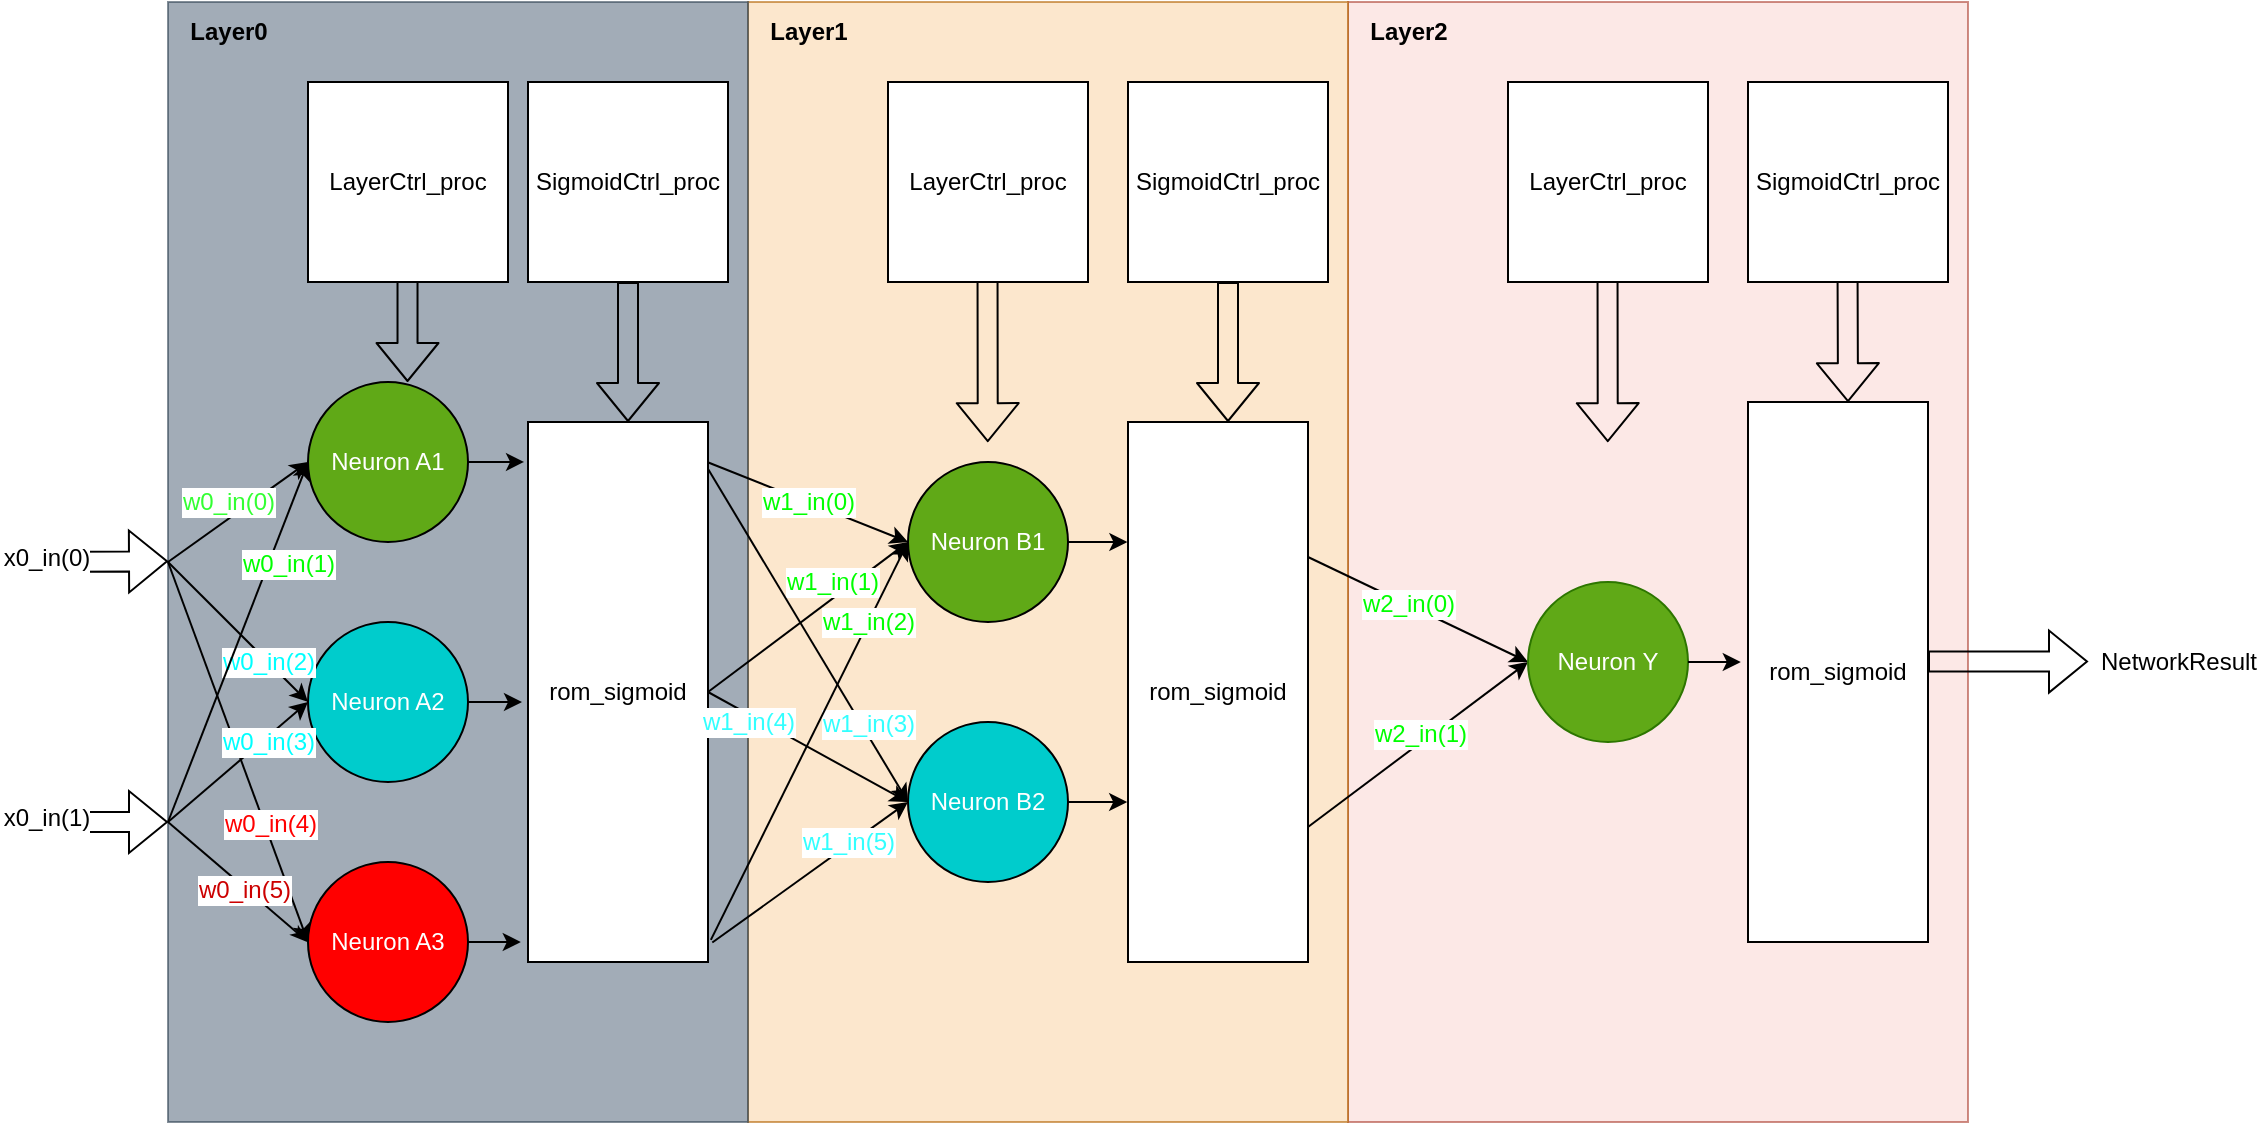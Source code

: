 <mxfile version="22.0.3" type="device" pages="2">
  <diagram id="kVEl0o6V9vzlHMaTCjzf" name="Neural_Network_scheme">
    <mxGraphModel dx="1621" dy="2273" grid="1" gridSize="10" guides="1" tooltips="1" connect="1" arrows="1" fold="1" page="1" pageScale="1" pageWidth="850" pageHeight="1100" math="0" shadow="0">
      <root>
        <mxCell id="0" />
        <mxCell id="1" parent="0" />
        <mxCell id="SYQy1KJUXBrkszPhO71--110" value="" style="rounded=0;whiteSpace=wrap;html=1;direction=south;fillColor=#fad9d5;strokeColor=#ae4132;opacity=60;" vertex="1" parent="1">
          <mxGeometry x="810" y="-10" width="310" height="560" as="geometry" />
        </mxCell>
        <mxCell id="SYQy1KJUXBrkszPhO71--87" value="" style="rounded=0;whiteSpace=wrap;html=1;direction=south;fillColor=#fad7ac;strokeColor=#b46504;opacity=60;" vertex="1" parent="1">
          <mxGeometry x="510" y="-10" width="300" height="560" as="geometry" />
        </mxCell>
        <mxCell id="SYQy1KJUXBrkszPhO71--120" value="" style="shape=flexArrow;endArrow=classic;html=1;fontSize=12;exitX=0.5;exitY=1;exitDx=0;exitDy=0;" edge="1" parent="1">
          <mxGeometry width="50" height="50" relative="1" as="geometry">
            <mxPoint x="1059.76" y="120.0" as="sourcePoint" />
            <mxPoint x="1060" y="190.08" as="targetPoint" />
          </mxGeometry>
        </mxCell>
        <mxCell id="55" value="" style="rounded=0;whiteSpace=wrap;html=1;direction=south;fillColor=#647687;fontColor=#ffffff;strokeColor=#314354;opacity=60;" parent="1" vertex="1">
          <mxGeometry x="220" y="-10" width="290" height="560" as="geometry" />
        </mxCell>
        <mxCell id="2" value="Neuron A1" style="ellipse;whiteSpace=wrap;html=1;aspect=fixed;fillColor=#60a917;fontColor=#ffffff;strokeColor=#000000;" parent="1" vertex="1">
          <mxGeometry x="290" y="180" width="80" height="80" as="geometry" />
        </mxCell>
        <mxCell id="3" value="Neuron A2" style="ellipse;whiteSpace=wrap;html=1;aspect=fixed;fillColor=#00CCCC;fontColor=#ffffff;strokeColor=#000000;" parent="1" vertex="1">
          <mxGeometry x="290" y="300" width="80" height="80" as="geometry" />
        </mxCell>
        <mxCell id="4" value="Neuron A3" style="ellipse;whiteSpace=wrap;html=1;aspect=fixed;fillColor=#FF0000;fontColor=#ffffff;strokeColor=#000000;" parent="1" vertex="1">
          <mxGeometry x="290" y="420" width="80" height="80" as="geometry" />
        </mxCell>
        <mxCell id="10" value="" style="endArrow=classic;html=1;exitX=1;exitY=0.5;exitDx=0;exitDy=0;endFill=1;" parent="1" edge="1">
          <mxGeometry width="50" height="50" relative="1" as="geometry">
            <mxPoint x="220" y="270.0" as="sourcePoint" />
            <mxPoint x="290" y="220" as="targetPoint" />
          </mxGeometry>
        </mxCell>
        <mxCell id="27" value="&lt;font color=&quot;#33ff33&quot;&gt;w0_in(0)&lt;/font&gt;" style="edgeLabel;html=1;align=center;verticalAlign=middle;resizable=0;points=[];fontSize=12;" parent="10" vertex="1" connectable="0">
          <mxGeometry x="-0.401" relative="1" as="geometry">
            <mxPoint x="9" y="-15" as="offset" />
          </mxGeometry>
        </mxCell>
        <mxCell id="11" value="" style="endArrow=classic;html=1;entryX=0;entryY=0.5;entryDx=0;entryDy=0;endFill=1;" parent="1" target="3" edge="1">
          <mxGeometry width="50" height="50" relative="1" as="geometry">
            <mxPoint x="220" y="270" as="sourcePoint" />
            <mxPoint x="300" y="230" as="targetPoint" />
          </mxGeometry>
        </mxCell>
        <mxCell id="29" value="&lt;font color=&quot;#00ffff&quot;&gt;w0_in(2)&lt;/font&gt;" style="edgeLabel;html=1;align=center;verticalAlign=middle;resizable=0;points=[];fontSize=12;" parent="11" vertex="1" connectable="0">
          <mxGeometry x="0.23" relative="1" as="geometry">
            <mxPoint x="7" y="7" as="offset" />
          </mxGeometry>
        </mxCell>
        <mxCell id="12" value="" style="endArrow=classic;html=1;entryX=0;entryY=0.5;entryDx=0;entryDy=0;exitX=1;exitY=0.5;exitDx=0;exitDy=0;endFill=1;" parent="1" target="4" edge="1">
          <mxGeometry width="50" height="50" relative="1" as="geometry">
            <mxPoint x="220" y="270.0" as="sourcePoint" />
            <mxPoint x="290" y="370" as="targetPoint" />
          </mxGeometry>
        </mxCell>
        <mxCell id="31" value="&lt;font color=&quot;#ff0000&quot;&gt;w0_in(4)&lt;/font&gt;" style="edgeLabel;html=1;align=center;verticalAlign=middle;resizable=0;points=[];fontSize=12;" parent="12" vertex="1" connectable="0">
          <mxGeometry x="-0.127" y="2" relative="1" as="geometry">
            <mxPoint x="18" y="48" as="offset" />
          </mxGeometry>
        </mxCell>
        <mxCell id="13" value="" style="endArrow=classicThin;html=1;endFill=1;entryX=0;entryY=0.5;entryDx=0;entryDy=0;" parent="1" target="4" edge="1">
          <mxGeometry width="50" height="50" relative="1" as="geometry">
            <mxPoint x="220" y="400" as="sourcePoint" />
            <mxPoint x="210" y="460" as="targetPoint" />
          </mxGeometry>
        </mxCell>
        <mxCell id="32" value="&lt;font color=&quot;#cc0000&quot;&gt;w0_in(5)&lt;/font&gt;" style="edgeLabel;html=1;align=center;verticalAlign=middle;resizable=0;points=[];fontSize=12;" parent="13" vertex="1" connectable="0">
          <mxGeometry x="0.078" y="1" relative="1" as="geometry">
            <mxPoint y="2" as="offset" />
          </mxGeometry>
        </mxCell>
        <mxCell id="14" value="" style="endArrow=classic;html=1;entryX=0;entryY=0.5;entryDx=0;entryDy=0;endFill=1;" parent="1" target="3" edge="1">
          <mxGeometry width="50" height="50" relative="1" as="geometry">
            <mxPoint x="220" y="400" as="sourcePoint" />
            <mxPoint x="220" y="400" as="targetPoint" />
          </mxGeometry>
        </mxCell>
        <mxCell id="30" value="&lt;font color=&quot;#00ffff&quot;&gt;w0_in(3)&lt;/font&gt;" style="edgeLabel;html=1;align=center;verticalAlign=middle;resizable=0;points=[];fontSize=12;" parent="14" vertex="1" connectable="0">
          <mxGeometry x="0.299" y="-1" relative="1" as="geometry">
            <mxPoint x="4" y="-2" as="offset" />
          </mxGeometry>
        </mxCell>
        <mxCell id="15" value="" style="endArrow=classic;html=1;entryX=0;entryY=0.5;entryDx=0;entryDy=0;endFill=1;exitX=1;exitY=0.5;exitDx=0;exitDy=0;" parent="1" target="2" edge="1">
          <mxGeometry width="50" height="50" relative="1" as="geometry">
            <mxPoint x="220" y="400" as="sourcePoint" />
            <mxPoint x="220" y="408" as="targetPoint" />
          </mxGeometry>
        </mxCell>
        <mxCell id="28" value="&lt;font color=&quot;#00ff00&quot;&gt;w0_in(1)&lt;/font&gt;" style="edgeLabel;html=1;align=center;verticalAlign=middle;resizable=0;points=[];fontSize=12;" parent="15" vertex="1" connectable="0">
          <mxGeometry x="-0.296" y="1" relative="1" as="geometry">
            <mxPoint x="36" y="-66" as="offset" />
          </mxGeometry>
        </mxCell>
        <mxCell id="57" value="" style="shape=flexArrow;endArrow=classic;html=1;fontSize=12;exitX=0.5;exitY=1;exitDx=0;exitDy=0;" parent="1" edge="1">
          <mxGeometry width="50" height="50" relative="1" as="geometry">
            <mxPoint x="339.76" y="120" as="sourcePoint" />
            <mxPoint x="339.76" y="180" as="targetPoint" />
          </mxGeometry>
        </mxCell>
        <mxCell id="58" value="&lt;font color=&quot;#000000&quot;&gt;Layer0&lt;/font&gt;" style="text;html=1;align=center;verticalAlign=middle;resizable=0;points=[];autosize=1;strokeColor=none;fillColor=none;fontStyle=1" parent="1" vertex="1">
          <mxGeometry x="220" y="-10" width="60" height="30" as="geometry" />
        </mxCell>
        <mxCell id="SYQy1KJUXBrkszPhO71--103" style="rounded=0;orthogonalLoop=1;jettySize=auto;html=1;exitX=0.075;exitY=-0.002;exitDx=0;exitDy=0;entryX=0;entryY=0.5;entryDx=0;entryDy=0;exitPerimeter=0;" edge="1" parent="1" source="SYQy1KJUXBrkszPhO71--67" target="SYQy1KJUXBrkszPhO71--88">
          <mxGeometry relative="1" as="geometry" />
        </mxCell>
        <mxCell id="SYQy1KJUXBrkszPhO71--127" value="&lt;font color=&quot;#00ff00&quot;&gt;w1_in(0)&lt;/font&gt;" style="edgeLabel;html=1;align=center;verticalAlign=middle;resizable=0;points=[];fontSize=12;fontFamily=Helvetica;fontColor=default;" vertex="1" connectable="0" parent="SYQy1KJUXBrkszPhO71--103">
          <mxGeometry x="-0.016" relative="1" as="geometry">
            <mxPoint as="offset" />
          </mxGeometry>
        </mxCell>
        <mxCell id="SYQy1KJUXBrkszPhO71--106" style="rounded=0;orthogonalLoop=1;jettySize=auto;html=1;exitX=0.5;exitY=0;exitDx=0;exitDy=0;" edge="1" parent="1" source="SYQy1KJUXBrkszPhO71--67">
          <mxGeometry relative="1" as="geometry">
            <mxPoint x="590" y="260" as="targetPoint" />
          </mxGeometry>
        </mxCell>
        <mxCell id="SYQy1KJUXBrkszPhO71--131" value="&lt;font color=&quot;#00ff00&quot;&gt;w1_in(1)&lt;/font&gt;" style="edgeLabel;html=1;align=center;verticalAlign=middle;resizable=0;points=[];fontSize=12;fontFamily=Helvetica;fontColor=default;" vertex="1" connectable="0" parent="SYQy1KJUXBrkszPhO71--106">
          <mxGeometry x="0.258" y="1" relative="1" as="geometry">
            <mxPoint y="-7" as="offset" />
          </mxGeometry>
        </mxCell>
        <mxCell id="SYQy1KJUXBrkszPhO71--107" style="rounded=0;orthogonalLoop=1;jettySize=auto;html=1;exitX=0.5;exitY=0;exitDx=0;exitDy=0;entryX=0;entryY=0.5;entryDx=0;entryDy=0;" edge="1" parent="1" source="SYQy1KJUXBrkszPhO71--67" target="SYQy1KJUXBrkszPhO71--90">
          <mxGeometry relative="1" as="geometry" />
        </mxCell>
        <mxCell id="SYQy1KJUXBrkszPhO71--67" value="rom_sigmoid" style="rounded=0;whiteSpace=wrap;html=1;direction=south;" vertex="1" parent="1">
          <mxGeometry x="400" y="200" width="90" height="270" as="geometry" />
        </mxCell>
        <mxCell id="SYQy1KJUXBrkszPhO71--72" style="edgeStyle=orthogonalEdgeStyle;rounded=0;orthogonalLoop=1;jettySize=auto;html=1;exitX=1;exitY=0.5;exitDx=0;exitDy=0;entryX=0.074;entryY=1.022;entryDx=0;entryDy=0;entryPerimeter=0;" edge="1" parent="1" source="2" target="SYQy1KJUXBrkszPhO71--67">
          <mxGeometry relative="1" as="geometry" />
        </mxCell>
        <mxCell id="SYQy1KJUXBrkszPhO71--78" style="edgeStyle=orthogonalEdgeStyle;rounded=0;orthogonalLoop=1;jettySize=auto;html=1;exitX=1;exitY=0.5;exitDx=0;exitDy=0;entryX=0.517;entryY=1.033;entryDx=0;entryDy=0;entryPerimeter=0;" edge="1" parent="1" source="3" target="SYQy1KJUXBrkszPhO71--67">
          <mxGeometry relative="1" as="geometry" />
        </mxCell>
        <mxCell id="SYQy1KJUXBrkszPhO71--80" style="edgeStyle=orthogonalEdgeStyle;rounded=0;orthogonalLoop=1;jettySize=auto;html=1;exitX=1;exitY=0.5;exitDx=0;exitDy=0;entryX=0.964;entryY=1.04;entryDx=0;entryDy=0;entryPerimeter=0;" edge="1" parent="1" source="4" target="SYQy1KJUXBrkszPhO71--67">
          <mxGeometry relative="1" as="geometry" />
        </mxCell>
        <mxCell id="SYQy1KJUXBrkszPhO71--82" value="SigmoidCtrl_proc" style="whiteSpace=wrap;html=1;aspect=fixed;fontSize=12;" vertex="1" parent="1">
          <mxGeometry x="400" y="30" width="100" height="100" as="geometry" />
        </mxCell>
        <mxCell id="SYQy1KJUXBrkszPhO71--83" value="" style="shape=flexArrow;endArrow=classic;html=1;fontSize=12;exitX=0.5;exitY=1;exitDx=0;exitDy=0;" edge="1" parent="1" source="SYQy1KJUXBrkszPhO71--82">
          <mxGeometry width="50" height="50" relative="1" as="geometry">
            <mxPoint x="450" y="160.0" as="sourcePoint" />
            <mxPoint x="450" y="200" as="targetPoint" />
          </mxGeometry>
        </mxCell>
        <mxCell id="SYQy1KJUXBrkszPhO71--86" value="LayerCtrl_proc" style="whiteSpace=wrap;html=1;aspect=fixed;fontSize=12;" vertex="1" parent="1">
          <mxGeometry x="290" y="30" width="100" height="100" as="geometry" />
        </mxCell>
        <mxCell id="SYQy1KJUXBrkszPhO71--88" value="Neuron B1" style="ellipse;whiteSpace=wrap;html=1;aspect=fixed;fillColor=#60a917;fontColor=#ffffff;strokeColor=#000000;" vertex="1" parent="1">
          <mxGeometry x="590" y="220" width="80" height="80" as="geometry" />
        </mxCell>
        <mxCell id="SYQy1KJUXBrkszPhO71--90" value="Neuron B2" style="ellipse;whiteSpace=wrap;html=1;aspect=fixed;fillColor=#00CCCC;fontColor=#ffffff;strokeColor=#000000;" vertex="1" parent="1">
          <mxGeometry x="590" y="350" width="80" height="80" as="geometry" />
        </mxCell>
        <mxCell id="SYQy1KJUXBrkszPhO71--91" value="" style="shape=flexArrow;endArrow=classic;html=1;fontSize=12;exitX=0.5;exitY=1;exitDx=0;exitDy=0;entryX=0.393;entryY=0.581;entryDx=0;entryDy=0;entryPerimeter=0;" edge="1" parent="1">
          <mxGeometry width="50" height="50" relative="1" as="geometry">
            <mxPoint x="629.76" y="120" as="sourcePoint" />
            <mxPoint x="629.89" y="210.08" as="targetPoint" />
          </mxGeometry>
        </mxCell>
        <mxCell id="SYQy1KJUXBrkszPhO71--92" value="&lt;font color=&quot;#000000&quot;&gt;&lt;b&gt;Layer1&lt;/b&gt;&lt;/font&gt;" style="text;html=1;align=center;verticalAlign=middle;resizable=0;points=[];autosize=1;strokeColor=none;fillColor=none;" vertex="1" parent="1">
          <mxGeometry x="510" y="-10" width="60" height="30" as="geometry" />
        </mxCell>
        <mxCell id="SYQy1KJUXBrkszPhO71--121" style="rounded=0;orthogonalLoop=1;jettySize=auto;html=1;exitX=0.25;exitY=0;exitDx=0;exitDy=0;entryX=0;entryY=0.5;entryDx=0;entryDy=0;" edge="1" parent="1" source="SYQy1KJUXBrkszPhO71--93" target="SYQy1KJUXBrkszPhO71--112">
          <mxGeometry relative="1" as="geometry" />
        </mxCell>
        <mxCell id="SYQy1KJUXBrkszPhO71--136" value="&lt;font color=&quot;#00ff00&quot;&gt;w2_in(0)&lt;/font&gt;" style="edgeLabel;html=1;align=center;verticalAlign=middle;resizable=0;points=[];fontSize=12;fontFamily=Helvetica;fontColor=default;" vertex="1" connectable="0" parent="SYQy1KJUXBrkszPhO71--121">
          <mxGeometry x="-0.099" y="1" relative="1" as="geometry">
            <mxPoint as="offset" />
          </mxGeometry>
        </mxCell>
        <mxCell id="SYQy1KJUXBrkszPhO71--122" style="rounded=0;orthogonalLoop=1;jettySize=auto;html=1;exitX=0.75;exitY=0;exitDx=0;exitDy=0;entryX=0;entryY=0.5;entryDx=0;entryDy=0;" edge="1" parent="1" source="SYQy1KJUXBrkszPhO71--93" target="SYQy1KJUXBrkszPhO71--112">
          <mxGeometry relative="1" as="geometry" />
        </mxCell>
        <mxCell id="SYQy1KJUXBrkszPhO71--93" value="rom_sigmoid" style="rounded=0;whiteSpace=wrap;html=1;direction=south;" vertex="1" parent="1">
          <mxGeometry x="700" y="200" width="90" height="270" as="geometry" />
        </mxCell>
        <mxCell id="SYQy1KJUXBrkszPhO71--94" style="edgeStyle=orthogonalEdgeStyle;rounded=0;orthogonalLoop=1;jettySize=auto;html=1;exitX=1;exitY=0.5;exitDx=0;exitDy=0;entryX=0.222;entryY=1.003;entryDx=0;entryDy=0;entryPerimeter=0;" edge="1" parent="1" source="SYQy1KJUXBrkszPhO71--88" target="SYQy1KJUXBrkszPhO71--93">
          <mxGeometry relative="1" as="geometry">
            <mxPoint x="698.02" y="259.98" as="targetPoint" />
          </mxGeometry>
        </mxCell>
        <mxCell id="SYQy1KJUXBrkszPhO71--96" style="edgeStyle=orthogonalEdgeStyle;rounded=0;orthogonalLoop=1;jettySize=auto;html=1;exitX=1;exitY=0.5;exitDx=0;exitDy=0;entryX=0.706;entryY=1.004;entryDx=0;entryDy=0;entryPerimeter=0;" edge="1" parent="1" source="SYQy1KJUXBrkszPhO71--90" target="SYQy1KJUXBrkszPhO71--93">
          <mxGeometry relative="1" as="geometry">
            <mxPoint x="696.4" y="390.28" as="targetPoint" />
          </mxGeometry>
        </mxCell>
        <mxCell id="SYQy1KJUXBrkszPhO71--97" value="SigmoidCtrl_proc" style="whiteSpace=wrap;html=1;aspect=fixed;fontSize=12;" vertex="1" parent="1">
          <mxGeometry x="700" y="30" width="100" height="100" as="geometry" />
        </mxCell>
        <mxCell id="SYQy1KJUXBrkszPhO71--98" value="" style="shape=flexArrow;endArrow=classic;html=1;fontSize=12;exitX=0.5;exitY=1;exitDx=0;exitDy=0;entryX=0.375;entryY=0.2;entryDx=0;entryDy=0;entryPerimeter=0;" edge="1" parent="1" source="SYQy1KJUXBrkszPhO71--97" target="SYQy1KJUXBrkszPhO71--87">
          <mxGeometry width="50" height="50" relative="1" as="geometry">
            <mxPoint x="739.5" y="110" as="sourcePoint" />
            <mxPoint x="719.96" y="189.92" as="targetPoint" />
          </mxGeometry>
        </mxCell>
        <mxCell id="SYQy1KJUXBrkszPhO71--99" value="LayerCtrl_proc" style="whiteSpace=wrap;html=1;aspect=fixed;fontSize=12;" vertex="1" parent="1">
          <mxGeometry x="580" y="30" width="100" height="100" as="geometry" />
        </mxCell>
        <mxCell id="SYQy1KJUXBrkszPhO71--104" style="rounded=0;orthogonalLoop=1;jettySize=auto;html=1;exitX=0.088;exitY=-0.002;exitDx=0;exitDy=0;entryX=0;entryY=0.5;entryDx=0;entryDy=0;exitPerimeter=0;" edge="1" parent="1" source="SYQy1KJUXBrkszPhO71--67" target="SYQy1KJUXBrkszPhO71--90">
          <mxGeometry relative="1" as="geometry">
            <mxPoint x="500" y="230" as="sourcePoint" />
            <mxPoint x="610" y="270" as="targetPoint" />
          </mxGeometry>
        </mxCell>
        <mxCell id="SYQy1KJUXBrkszPhO71--133" value="&lt;font color=&quot;#33ffff&quot;&gt;w1_in(3)&lt;/font&gt;" style="edgeLabel;html=1;align=center;verticalAlign=middle;resizable=0;points=[];fontSize=12;fontFamily=Helvetica;fontColor=default;" vertex="1" connectable="0" parent="SYQy1KJUXBrkszPhO71--104">
          <mxGeometry x="0.482" y="-1" relative="1" as="geometry">
            <mxPoint x="7" y="3" as="offset" />
          </mxGeometry>
        </mxCell>
        <mxCell id="SYQy1KJUXBrkszPhO71--108" style="rounded=0;orthogonalLoop=1;jettySize=auto;html=1;exitX=0.959;exitY=-0.016;exitDx=0;exitDy=0;entryX=0;entryY=0.5;entryDx=0;entryDy=0;exitPerimeter=0;" edge="1" parent="1" source="SYQy1KJUXBrkszPhO71--67" target="SYQy1KJUXBrkszPhO71--88">
          <mxGeometry relative="1" as="geometry">
            <mxPoint x="500" y="345" as="sourcePoint" />
            <mxPoint x="600" y="400" as="targetPoint" />
          </mxGeometry>
        </mxCell>
        <mxCell id="SYQy1KJUXBrkszPhO71--132" value="&lt;font color=&quot;#00ff00&quot;&gt;w1_in(2)&lt;/font&gt;" style="edgeLabel;html=1;align=center;verticalAlign=middle;resizable=0;points=[];fontSize=12;fontFamily=Helvetica;fontColor=default;" vertex="1" connectable="0" parent="SYQy1KJUXBrkszPhO71--108">
          <mxGeometry x="0.429" relative="1" as="geometry">
            <mxPoint x="8" y="-17" as="offset" />
          </mxGeometry>
        </mxCell>
        <mxCell id="SYQy1KJUXBrkszPhO71--109" style="rounded=0;orthogonalLoop=1;jettySize=auto;html=1;exitX=0.964;exitY=-0.024;exitDx=0;exitDy=0;entryX=0;entryY=0.5;entryDx=0;entryDy=0;exitPerimeter=0;" edge="1" parent="1" source="SYQy1KJUXBrkszPhO71--67" target="SYQy1KJUXBrkszPhO71--90">
          <mxGeometry relative="1" as="geometry">
            <mxPoint x="501" y="469" as="sourcePoint" />
            <mxPoint x="600" y="270" as="targetPoint" />
          </mxGeometry>
        </mxCell>
        <mxCell id="SYQy1KJUXBrkszPhO71--112" value="Neuron Y" style="ellipse;whiteSpace=wrap;html=1;aspect=fixed;fillColor=#60a917;fontColor=#ffffff;strokeColor=#2D7600;" vertex="1" parent="1">
          <mxGeometry x="900" y="280" width="80" height="80" as="geometry" />
        </mxCell>
        <mxCell id="SYQy1KJUXBrkszPhO71--113" value="" style="shape=flexArrow;endArrow=classic;html=1;fontSize=12;exitX=0.5;exitY=1;exitDx=0;exitDy=0;entryX=0.393;entryY=0.581;entryDx=0;entryDy=0;entryPerimeter=0;" edge="1" parent="1">
          <mxGeometry width="50" height="50" relative="1" as="geometry">
            <mxPoint x="939.76" y="120" as="sourcePoint" />
            <mxPoint x="939.89" y="210.08" as="targetPoint" />
          </mxGeometry>
        </mxCell>
        <mxCell id="SYQy1KJUXBrkszPhO71--114" value="rom_sigmoid" style="rounded=0;whiteSpace=wrap;html=1;direction=south;" vertex="1" parent="1">
          <mxGeometry x="1010" y="190" width="90" height="270" as="geometry" />
        </mxCell>
        <mxCell id="SYQy1KJUXBrkszPhO71--116" style="edgeStyle=orthogonalEdgeStyle;rounded=0;orthogonalLoop=1;jettySize=auto;html=1;exitX=1;exitY=0.5;exitDx=0;exitDy=0;entryX=0.964;entryY=1.04;entryDx=0;entryDy=0;entryPerimeter=0;" edge="1" parent="1" source="SYQy1KJUXBrkszPhO71--112">
          <mxGeometry relative="1" as="geometry">
            <mxPoint x="1006.4" y="320.28" as="targetPoint" />
          </mxGeometry>
        </mxCell>
        <mxCell id="SYQy1KJUXBrkszPhO71--117" value="SigmoidCtrl_proc" style="whiteSpace=wrap;html=1;aspect=fixed;fontSize=12;" vertex="1" parent="1">
          <mxGeometry x="1010" y="30" width="100" height="100" as="geometry" />
        </mxCell>
        <mxCell id="SYQy1KJUXBrkszPhO71--119" value="LayerCtrl_proc" style="whiteSpace=wrap;html=1;aspect=fixed;fontSize=12;" vertex="1" parent="1">
          <mxGeometry x="890" y="30" width="100" height="100" as="geometry" />
        </mxCell>
        <mxCell id="SYQy1KJUXBrkszPhO71--134" value="&lt;font color=&quot;#33ffff&quot;&gt;w1_in(4)&lt;/font&gt;" style="edgeLabel;html=1;align=center;verticalAlign=middle;resizable=0;points=[];fontSize=12;fontFamily=Helvetica;fontColor=default;" vertex="1" connectable="0" parent="1">
          <mxGeometry x="510.001" y="349.995" as="geometry" />
        </mxCell>
        <mxCell id="SYQy1KJUXBrkszPhO71--135" value="&lt;font color=&quot;#33ffff&quot;&gt;w1_in(5)&lt;/font&gt;" style="edgeLabel;html=1;align=center;verticalAlign=middle;resizable=0;points=[];fontSize=12;fontFamily=Helvetica;fontColor=default;" vertex="1" connectable="0" parent="1">
          <mxGeometry x="560.001" y="409.995" as="geometry" />
        </mxCell>
        <mxCell id="SYQy1KJUXBrkszPhO71--137" value="&lt;font color=&quot;#00ff00&quot;&gt;w2_in(1)&lt;/font&gt;" style="edgeLabel;html=1;align=center;verticalAlign=middle;resizable=0;points=[];fontSize=12;fontFamily=Helvetica;fontColor=default;" vertex="1" connectable="0" parent="1">
          <mxGeometry x="849.938" y="359.996" as="geometry">
            <mxPoint x="-4" y="-4" as="offset" />
          </mxGeometry>
        </mxCell>
        <mxCell id="SYQy1KJUXBrkszPhO71--138" value="&lt;font color=&quot;#000000&quot;&gt;Layer2&lt;/font&gt;" style="text;html=1;align=center;verticalAlign=middle;resizable=0;points=[];autosize=1;fontStyle=1" vertex="1" parent="1">
          <mxGeometry x="810" y="-10" width="60" height="30" as="geometry" />
        </mxCell>
        <mxCell id="SYQy1KJUXBrkszPhO71--139" value="" style="shape=flexArrow;endArrow=classic;html=1;rounded=0;fontFamily=Helvetica;fontSize=12;fontColor=default;" edge="1" parent="1">
          <mxGeometry width="50" height="50" relative="1" as="geometry">
            <mxPoint x="140" y="270" as="sourcePoint" />
            <mxPoint x="220" y="269.66" as="targetPoint" />
          </mxGeometry>
        </mxCell>
        <mxCell id="SYQy1KJUXBrkszPhO71--140" value="x0_in(0)" style="edgeLabel;html=1;align=center;verticalAlign=middle;resizable=0;points=[];fontSize=12;fontFamily=Helvetica;fontColor=default;" vertex="1" connectable="0" parent="SYQy1KJUXBrkszPhO71--139">
          <mxGeometry x="-0.54" y="2" relative="1" as="geometry">
            <mxPoint as="offset" />
          </mxGeometry>
        </mxCell>
        <mxCell id="SYQy1KJUXBrkszPhO71--141" value="" style="shape=flexArrow;endArrow=classic;html=1;rounded=0;fontFamily=Helvetica;fontSize=12;fontColor=default;" edge="1" parent="1">
          <mxGeometry width="50" height="50" relative="1" as="geometry">
            <mxPoint x="140" y="400" as="sourcePoint" />
            <mxPoint x="220" y="400" as="targetPoint" />
          </mxGeometry>
        </mxCell>
        <mxCell id="SYQy1KJUXBrkszPhO71--142" value="x0_in(1)" style="edgeLabel;html=1;align=center;verticalAlign=middle;resizable=0;points=[];fontSize=12;fontFamily=Helvetica;fontColor=default;" vertex="1" connectable="0" parent="SYQy1KJUXBrkszPhO71--141">
          <mxGeometry x="-0.54" y="2" relative="1" as="geometry">
            <mxPoint as="offset" />
          </mxGeometry>
        </mxCell>
        <mxCell id="SYQy1KJUXBrkszPhO71--144" value="" style="shape=flexArrow;endArrow=classic;html=1;rounded=0;fontFamily=Helvetica;fontSize=12;fontColor=default;" edge="1" parent="1">
          <mxGeometry width="50" height="50" relative="1" as="geometry">
            <mxPoint x="1100" y="319.76" as="sourcePoint" />
            <mxPoint x="1180" y="319.76" as="targetPoint" />
          </mxGeometry>
        </mxCell>
        <mxCell id="SYQy1KJUXBrkszPhO71--146" value="NetworkResult" style="edgeLabel;html=1;align=center;verticalAlign=middle;resizable=0;points=[];fontSize=12;fontFamily=Helvetica;fontColor=default;" vertex="1" connectable="0" parent="1">
          <mxGeometry x="1229.996" y="320" as="geometry">
            <mxPoint x="-5" as="offset" />
          </mxGeometry>
        </mxCell>
      </root>
    </mxGraphModel>
  </diagram>
  <diagram id="NtW9F5Fq1NwJIswvDeC5" name="Neural_network_Testing_scheme">
    <mxGraphModel dx="1378" dy="997" grid="1" gridSize="10" guides="1" tooltips="1" connect="1" arrows="1" fold="1" page="1" pageScale="1" pageWidth="850" pageHeight="1100" math="0" shadow="0">
      <root>
        <mxCell id="0" />
        <mxCell id="1" parent="0" />
        <mxCell id="wf-1zj2G5yvE4zeoHmCa-7" style="edgeStyle=orthogonalEdgeStyle;rounded=0;orthogonalLoop=1;jettySize=auto;html=1;exitX=0.25;exitY=1;exitDx=0;exitDy=0;fontFamily=Helvetica;fontSize=12;fontColor=default;entryX=0;entryY=0.75;entryDx=0;entryDy=0;" edge="1" parent="1" source="wf-1zj2G5yvE4zeoHmCa-2" target="wf-1zj2G5yvE4zeoHmCa-5">
          <mxGeometry relative="1" as="geometry" />
        </mxCell>
        <mxCell id="wf-1zj2G5yvE4zeoHmCa-2" value="&lt;font style=&quot;font-size: 15px;&quot;&gt;Control Unit&amp;nbsp;&lt;br&gt;(PC)&lt;/font&gt;" style="whiteSpace=wrap;html=1;aspect=fixed;labelBackgroundColor=default;align=center;verticalAlign=middle;fontFamily=Helvetica;fontSize=12;fontColor=default;fillColor=none;gradientColor=none;" vertex="1" parent="1">
          <mxGeometry x="300" y="200" width="150" height="150" as="geometry" />
        </mxCell>
        <mxCell id="wf-1zj2G5yvE4zeoHmCa-8" style="edgeStyle=orthogonalEdgeStyle;rounded=0;orthogonalLoop=1;jettySize=auto;html=1;exitX=1;exitY=0.75;exitDx=0;exitDy=0;entryX=0.319;entryY=0.006;entryDx=0;entryDy=0;fontFamily=Helvetica;fontSize=12;fontColor=default;entryPerimeter=0;" edge="1" parent="1" source="wf-1zj2G5yvE4zeoHmCa-5" target="wf-1zj2G5yvE4zeoHmCa-6">
          <mxGeometry relative="1" as="geometry" />
        </mxCell>
        <mxCell id="g82jCxTADxGG2GlwoEsb-2" style="edgeStyle=orthogonalEdgeStyle;rounded=0;orthogonalLoop=1;jettySize=auto;html=1;exitX=0;exitY=0.25;exitDx=0;exitDy=0;entryX=0.75;entryY=1;entryDx=0;entryDy=0;fontFamily=Helvetica;fontSize=12;fontColor=default;" edge="1" parent="1" source="wf-1zj2G5yvE4zeoHmCa-5" target="wf-1zj2G5yvE4zeoHmCa-2">
          <mxGeometry relative="1" as="geometry" />
        </mxCell>
        <mxCell id="wf-1zj2G5yvE4zeoHmCa-5" value="USB to UART&lt;br&gt;(CP2102)" style="rounded=1;whiteSpace=wrap;html=1;labelBackgroundColor=default;align=center;verticalAlign=middle;fontFamily=Helvetica;fontSize=12;fontColor=default;fillColor=none;gradientColor=none;direction=south;" vertex="1" parent="1">
          <mxGeometry x="300" y="430" width="150" height="120" as="geometry" />
        </mxCell>
        <mxCell id="g82jCxTADxGG2GlwoEsb-1" style="edgeStyle=orthogonalEdgeStyle;rounded=0;orthogonalLoop=1;jettySize=auto;html=1;exitX=0.677;exitY=0.006;exitDx=0;exitDy=0;entryX=1;entryY=0.25;entryDx=0;entryDy=0;fontFamily=Helvetica;fontSize=12;fontColor=default;exitPerimeter=0;" edge="1" parent="1" source="wf-1zj2G5yvE4zeoHmCa-6" target="wf-1zj2G5yvE4zeoHmCa-5">
          <mxGeometry relative="1" as="geometry" />
        </mxCell>
        <mxCell id="wf-1zj2G5yvE4zeoHmCa-6" value="&lt;font style=&quot;font-size: 15px;&quot;&gt;FPGA&lt;br&gt;(TerasIC De0-CV)&lt;/font&gt;" style="whiteSpace=wrap;html=1;aspect=fixed;labelBackgroundColor=default;align=center;verticalAlign=middle;fontFamily=Helvetica;fontSize=12;fontColor=default;fillColor=none;gradientColor=none;" vertex="1" parent="1">
          <mxGeometry x="270" y="610" width="210" height="210" as="geometry" />
        </mxCell>
        <mxCell id="wf-1zj2G5yvE4zeoHmCa-10" value="Network_Controller.vhd (top entity)" style="text;html=1;align=center;verticalAlign=middle;resizable=0;points=[];autosize=1;strokeColor=none;fillColor=none;fontSize=12;fontFamily=Helvetica;fontColor=default;" vertex="1" parent="1">
          <mxGeometry x="270" y="760" width="210" height="30" as="geometry" />
        </mxCell>
        <mxCell id="wf-1zj2G5yvE4zeoHmCa-11" value="Network_tester.py" style="text;html=1;align=center;verticalAlign=middle;resizable=0;points=[];autosize=1;strokeColor=none;fillColor=none;fontSize=12;fontFamily=Helvetica;fontColor=default;" vertex="1" parent="1">
          <mxGeometry x="315" y="310" width="120" height="30" as="geometry" />
        </mxCell>
      </root>
    </mxGraphModel>
  </diagram>
</mxfile>
